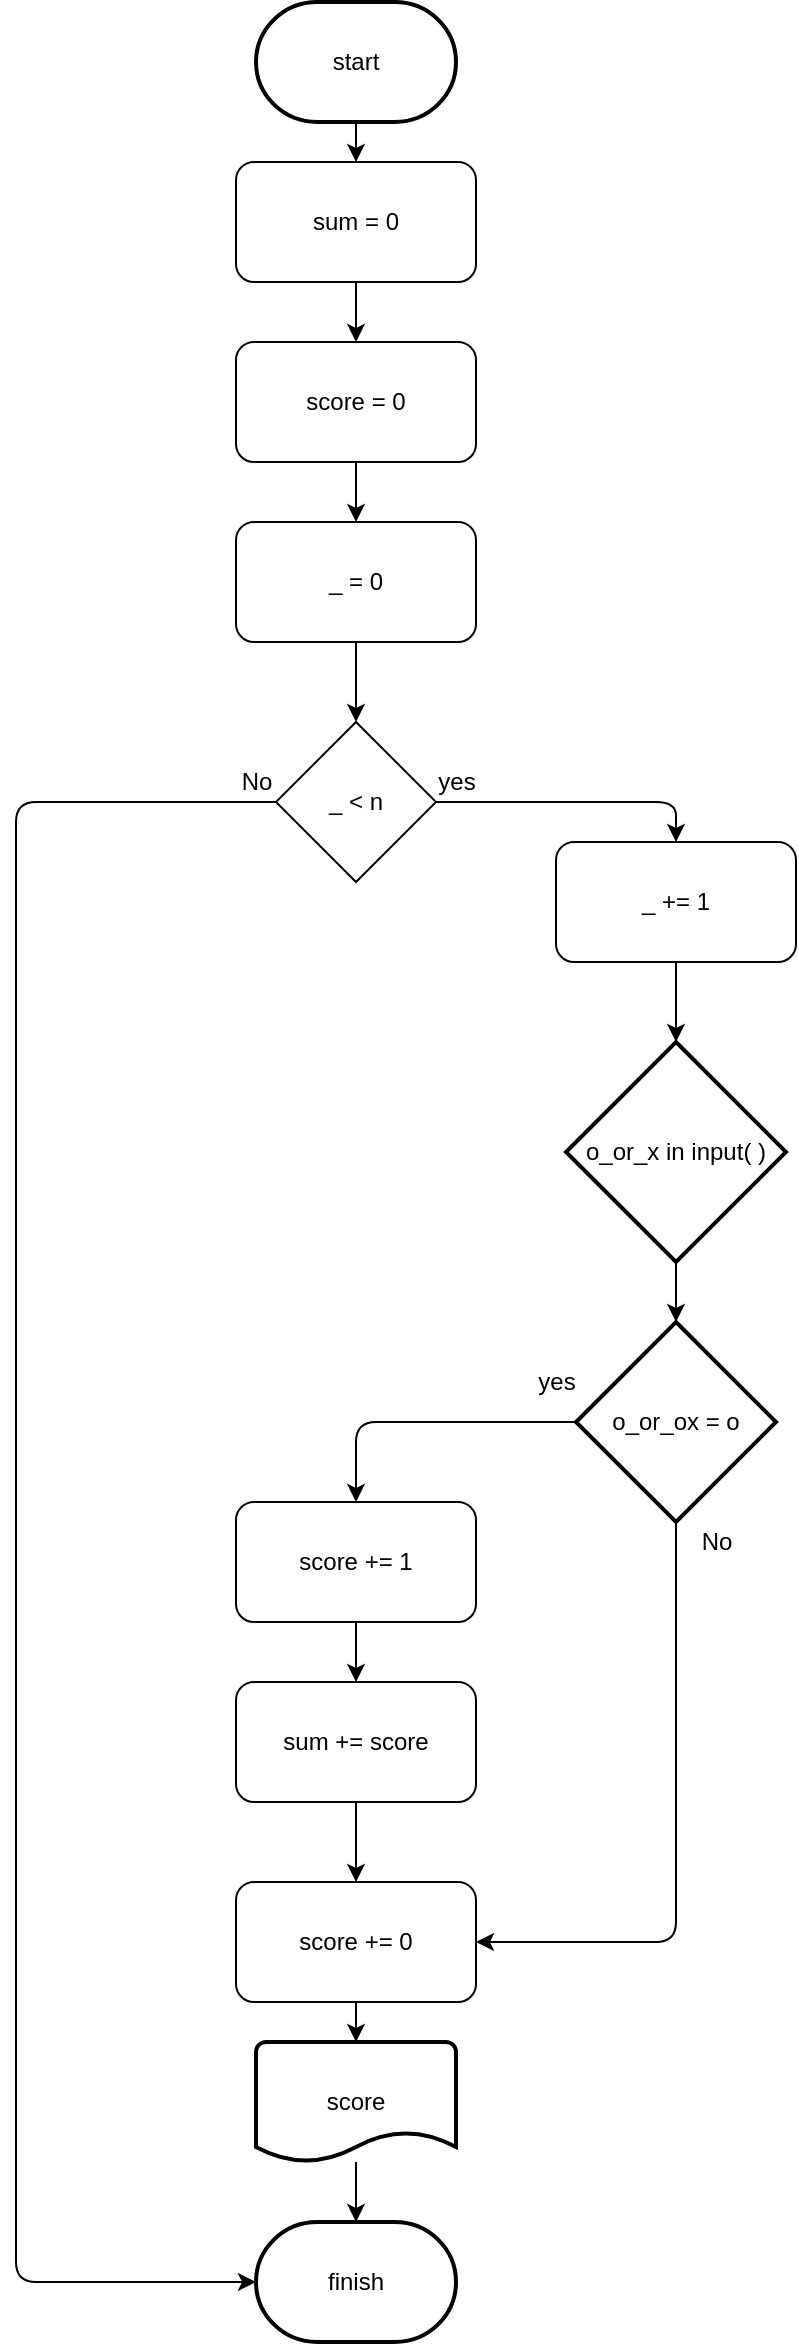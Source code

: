 <mxfile>
    <diagram id="tPNyvdY1PE2Px5Pil9gU" name="Page-1">
        <mxGraphModel dx="820" dy="417" grid="1" gridSize="10" guides="1" tooltips="1" connect="1" arrows="1" fold="1" page="1" pageScale="1" pageWidth="850" pageHeight="1100" math="0" shadow="0">
            <root>
                <mxCell id="0"/>
                <mxCell id="1" parent="0"/>
                <mxCell id="3" style="edgeStyle=none;html=1;" edge="1" parent="1" source="2">
                    <mxGeometry relative="1" as="geometry">
                        <mxPoint x="300" y="90" as="targetPoint"/>
                    </mxGeometry>
                </mxCell>
                <mxCell id="2" value="start" style="strokeWidth=2;html=1;shape=mxgraph.flowchart.terminator;whiteSpace=wrap;" vertex="1" parent="1">
                    <mxGeometry x="250" y="10" width="100" height="60" as="geometry"/>
                </mxCell>
                <mxCell id="5" style="edgeStyle=none;html=1;" edge="1" parent="1" source="4">
                    <mxGeometry relative="1" as="geometry">
                        <mxPoint x="300" y="150" as="targetPoint"/>
                    </mxGeometry>
                </mxCell>
                <mxCell id="7" style="edgeStyle=none;html=1;" edge="1" parent="1" source="4">
                    <mxGeometry relative="1" as="geometry">
                        <mxPoint x="300" y="180" as="targetPoint"/>
                    </mxGeometry>
                </mxCell>
                <mxCell id="4" value="sum = 0" style="rounded=1;whiteSpace=wrap;html=1;" vertex="1" parent="1">
                    <mxGeometry x="240" y="90" width="120" height="60" as="geometry"/>
                </mxCell>
                <mxCell id="9" style="edgeStyle=none;html=1;" edge="1" parent="1" source="8">
                    <mxGeometry relative="1" as="geometry">
                        <mxPoint x="300" y="270" as="targetPoint"/>
                    </mxGeometry>
                </mxCell>
                <mxCell id="8" value="score = 0" style="rounded=1;whiteSpace=wrap;html=1;" vertex="1" parent="1">
                    <mxGeometry x="240" y="180" width="120" height="60" as="geometry"/>
                </mxCell>
                <mxCell id="11" style="edgeStyle=none;html=1;" edge="1" parent="1" source="10">
                    <mxGeometry relative="1" as="geometry">
                        <mxPoint x="300" y="370" as="targetPoint"/>
                    </mxGeometry>
                </mxCell>
                <mxCell id="10" value="_ = 0" style="rounded=1;whiteSpace=wrap;html=1;" vertex="1" parent="1">
                    <mxGeometry x="240" y="270" width="120" height="60" as="geometry"/>
                </mxCell>
                <mxCell id="13" style="edgeStyle=none;html=1;entryX=0;entryY=0.5;entryDx=0;entryDy=0;entryPerimeter=0;" edge="1" parent="1" source="12" target="36">
                    <mxGeometry relative="1" as="geometry">
                        <mxPoint x="130" y="440" as="targetPoint"/>
                        <Array as="points">
                            <mxPoint x="130" y="410"/>
                            <mxPoint x="130" y="1150"/>
                        </Array>
                    </mxGeometry>
                </mxCell>
                <mxCell id="14" style="edgeStyle=none;html=1;" edge="1" parent="1" source="12">
                    <mxGeometry relative="1" as="geometry">
                        <mxPoint x="460" y="430" as="targetPoint"/>
                        <Array as="points">
                            <mxPoint x="460" y="410"/>
                        </Array>
                    </mxGeometry>
                </mxCell>
                <mxCell id="12" value="_ &amp;lt; n" style="rhombus;whiteSpace=wrap;html=1;" vertex="1" parent="1">
                    <mxGeometry x="260" y="370" width="80" height="80" as="geometry"/>
                </mxCell>
                <mxCell id="15" value="No" style="text;html=1;align=center;verticalAlign=middle;resizable=0;points=[];autosize=1;strokeColor=none;fillColor=none;" vertex="1" parent="1">
                    <mxGeometry x="235" y="390" width="30" height="20" as="geometry"/>
                </mxCell>
                <mxCell id="16" value="yes" style="text;html=1;align=center;verticalAlign=middle;resizable=0;points=[];autosize=1;strokeColor=none;fillColor=none;" vertex="1" parent="1">
                    <mxGeometry x="335" y="390" width="30" height="20" as="geometry"/>
                </mxCell>
                <mxCell id="18" style="edgeStyle=none;html=1;" edge="1" parent="1" source="17">
                    <mxGeometry relative="1" as="geometry">
                        <mxPoint x="460" y="530" as="targetPoint"/>
                    </mxGeometry>
                </mxCell>
                <mxCell id="17" value="_ += 1" style="rounded=1;whiteSpace=wrap;html=1;" vertex="1" parent="1">
                    <mxGeometry x="400" y="430" width="120" height="60" as="geometry"/>
                </mxCell>
                <mxCell id="20" style="edgeStyle=none;html=1;" edge="1" parent="1" source="19">
                    <mxGeometry relative="1" as="geometry">
                        <mxPoint x="460" y="670" as="targetPoint"/>
                    </mxGeometry>
                </mxCell>
                <mxCell id="19" value="o_or_x in input( )" style="strokeWidth=2;html=1;shape=mxgraph.flowchart.decision;whiteSpace=wrap;" vertex="1" parent="1">
                    <mxGeometry x="405" y="530" width="110" height="110" as="geometry"/>
                </mxCell>
                <mxCell id="22" style="edgeStyle=none;html=1;" edge="1" parent="1" source="21">
                    <mxGeometry relative="1" as="geometry">
                        <mxPoint x="300" y="760" as="targetPoint"/>
                        <Array as="points">
                            <mxPoint x="300" y="720"/>
                        </Array>
                    </mxGeometry>
                </mxCell>
                <mxCell id="31" style="edgeStyle=none;html=1;entryX=1;entryY=0.5;entryDx=0;entryDy=0;" edge="1" parent="1" source="21" target="30">
                    <mxGeometry relative="1" as="geometry">
                        <Array as="points">
                            <mxPoint x="460" y="980"/>
                        </Array>
                    </mxGeometry>
                </mxCell>
                <mxCell id="21" value="o_or_ox = o" style="strokeWidth=2;html=1;shape=mxgraph.flowchart.decision;whiteSpace=wrap;" vertex="1" parent="1">
                    <mxGeometry x="410" y="670" width="100" height="100" as="geometry"/>
                </mxCell>
                <mxCell id="24" value="yes" style="text;html=1;align=center;verticalAlign=middle;resizable=0;points=[];autosize=1;strokeColor=none;fillColor=none;" vertex="1" parent="1">
                    <mxGeometry x="385" y="690" width="30" height="20" as="geometry"/>
                </mxCell>
                <mxCell id="27" style="edgeStyle=none;html=1;" edge="1" parent="1" source="26">
                    <mxGeometry relative="1" as="geometry">
                        <mxPoint x="300" y="850" as="targetPoint"/>
                    </mxGeometry>
                </mxCell>
                <mxCell id="26" value="score += 1" style="rounded=1;whiteSpace=wrap;html=1;" vertex="1" parent="1">
                    <mxGeometry x="240" y="760" width="120" height="60" as="geometry"/>
                </mxCell>
                <mxCell id="29" style="edgeStyle=none;html=1;" edge="1" parent="1" source="28">
                    <mxGeometry relative="1" as="geometry">
                        <mxPoint x="300" y="950" as="targetPoint"/>
                    </mxGeometry>
                </mxCell>
                <mxCell id="28" value="sum += score" style="rounded=1;whiteSpace=wrap;html=1;" vertex="1" parent="1">
                    <mxGeometry x="240" y="850" width="120" height="60" as="geometry"/>
                </mxCell>
                <mxCell id="33" style="edgeStyle=none;html=1;" edge="1" parent="1" source="30">
                    <mxGeometry relative="1" as="geometry">
                        <mxPoint x="300" y="1030" as="targetPoint"/>
                    </mxGeometry>
                </mxCell>
                <mxCell id="30" value="score += 0" style="rounded=1;whiteSpace=wrap;html=1;" vertex="1" parent="1">
                    <mxGeometry x="240" y="950" width="120" height="60" as="geometry"/>
                </mxCell>
                <mxCell id="32" value="No" style="text;html=1;align=center;verticalAlign=middle;resizable=0;points=[];autosize=1;strokeColor=none;fillColor=none;" vertex="1" parent="1">
                    <mxGeometry x="465" y="770" width="30" height="20" as="geometry"/>
                </mxCell>
                <mxCell id="35" style="edgeStyle=none;html=1;" edge="1" parent="1" source="34">
                    <mxGeometry relative="1" as="geometry">
                        <mxPoint x="300" y="1120" as="targetPoint"/>
                    </mxGeometry>
                </mxCell>
                <mxCell id="34" value="score" style="strokeWidth=2;html=1;shape=mxgraph.flowchart.document2;whiteSpace=wrap;size=0.25;" vertex="1" parent="1">
                    <mxGeometry x="250" y="1030" width="100" height="60" as="geometry"/>
                </mxCell>
                <mxCell id="36" value="finish" style="strokeWidth=2;html=1;shape=mxgraph.flowchart.terminator;whiteSpace=wrap;" vertex="1" parent="1">
                    <mxGeometry x="250" y="1120" width="100" height="60" as="geometry"/>
                </mxCell>
            </root>
        </mxGraphModel>
    </diagram>
</mxfile>